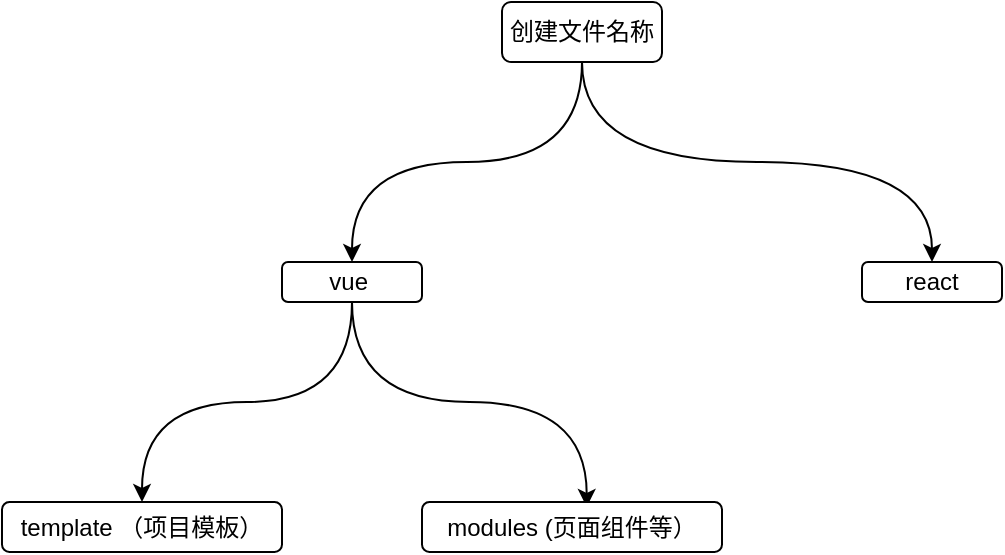 <mxfile version="21.3.0" type="github">
  <diagram name="第 1 页" id="WHLdjsrtsrP4uaIjlMfV">
    <mxGraphModel dx="989" dy="517" grid="1" gridSize="10" guides="1" tooltips="1" connect="1" arrows="1" fold="1" page="1" pageScale="1" pageWidth="827" pageHeight="1169" math="0" shadow="0">
      <root>
        <mxCell id="0" />
        <mxCell id="1" parent="0" />
        <mxCell id="lRdCT8LYGJLF3MoTsS4L-8" style="edgeStyle=orthogonalEdgeStyle;curved=1;rounded=0;orthogonalLoop=1;jettySize=auto;html=1;exitX=0.5;exitY=1;exitDx=0;exitDy=0;" parent="1" source="lRdCT8LYGJLF3MoTsS4L-1" target="lRdCT8LYGJLF3MoTsS4L-4" edge="1">
          <mxGeometry relative="1" as="geometry" />
        </mxCell>
        <mxCell id="lRdCT8LYGJLF3MoTsS4L-12" style="edgeStyle=orthogonalEdgeStyle;curved=1;rounded=0;orthogonalLoop=1;jettySize=auto;html=1;exitX=0.5;exitY=1;exitDx=0;exitDy=0;entryX=0.5;entryY=0;entryDx=0;entryDy=0;" parent="1" source="lRdCT8LYGJLF3MoTsS4L-1" target="lRdCT8LYGJLF3MoTsS4L-10" edge="1">
          <mxGeometry relative="1" as="geometry" />
        </mxCell>
        <mxCell id="lRdCT8LYGJLF3MoTsS4L-1" value="创建文件名称" style="rounded=1;whiteSpace=wrap;html=1;" parent="1" vertex="1">
          <mxGeometry x="350" y="20" width="80" height="30" as="geometry" />
        </mxCell>
        <mxCell id="lRdCT8LYGJLF3MoTsS4L-16" style="edgeStyle=orthogonalEdgeStyle;curved=1;rounded=0;orthogonalLoop=1;jettySize=auto;html=1;exitX=0.5;exitY=1;exitDx=0;exitDy=0;" parent="1" source="lRdCT8LYGJLF3MoTsS4L-4" target="lRdCT8LYGJLF3MoTsS4L-14" edge="1">
          <mxGeometry relative="1" as="geometry" />
        </mxCell>
        <mxCell id="lRdCT8LYGJLF3MoTsS4L-17" style="edgeStyle=orthogonalEdgeStyle;curved=1;rounded=0;orthogonalLoop=1;jettySize=auto;html=1;exitX=0.5;exitY=1;exitDx=0;exitDy=0;entryX=0.549;entryY=0.099;entryDx=0;entryDy=0;entryPerimeter=0;" parent="1" source="lRdCT8LYGJLF3MoTsS4L-4" target="lRdCT8LYGJLF3MoTsS4L-15" edge="1">
          <mxGeometry relative="1" as="geometry" />
        </mxCell>
        <mxCell id="lRdCT8LYGJLF3MoTsS4L-4" value="vue&amp;nbsp;" style="rounded=1;whiteSpace=wrap;html=1;" parent="1" vertex="1">
          <mxGeometry x="240" y="150" width="70" height="20" as="geometry" />
        </mxCell>
        <mxCell id="lRdCT8LYGJLF3MoTsS4L-10" value="react" style="rounded=1;whiteSpace=wrap;html=1;" parent="1" vertex="1">
          <mxGeometry x="530" y="150" width="70" height="20" as="geometry" />
        </mxCell>
        <mxCell id="lRdCT8LYGJLF3MoTsS4L-14" value="template （项目模板）" style="rounded=1;whiteSpace=wrap;html=1;" parent="1" vertex="1">
          <mxGeometry x="100" y="270" width="140" height="25" as="geometry" />
        </mxCell>
        <mxCell id="lRdCT8LYGJLF3MoTsS4L-15" value="modules (页面组件等）" style="rounded=1;whiteSpace=wrap;html=1;" parent="1" vertex="1">
          <mxGeometry x="310" y="270" width="150" height="25" as="geometry" />
        </mxCell>
      </root>
    </mxGraphModel>
  </diagram>
</mxfile>
